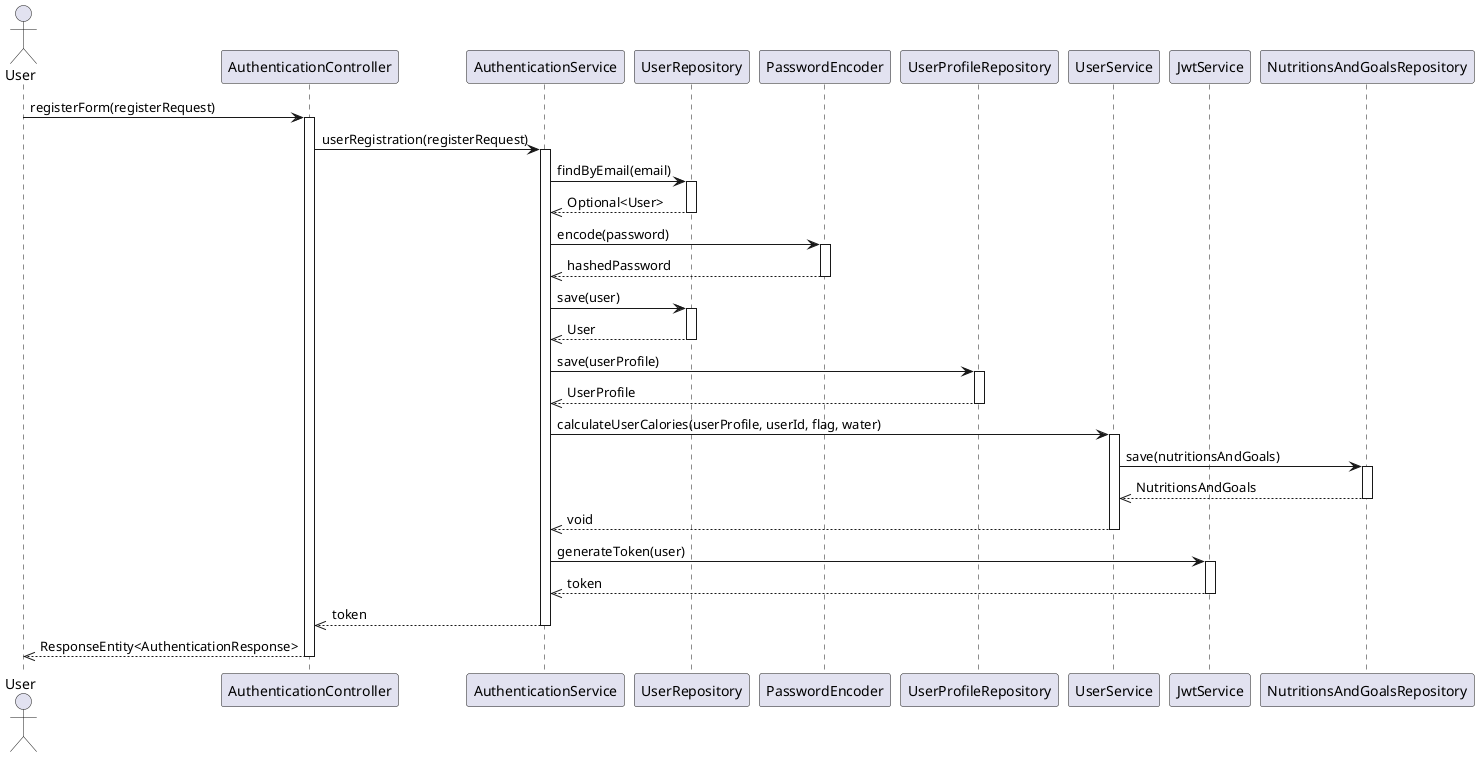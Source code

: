 @startuml
actor User
participant AuthenticationController
participant AuthenticationService
participant UserRepository
participant PasswordEncoder
participant UserProfileRepository
participant UserService
participant JwtService
participant NutritionsAndGoalsRepository

User -> AuthenticationController : registerForm(registerRequest)
activate AuthenticationController

AuthenticationController -> AuthenticationService : userRegistration(registerRequest)
activate AuthenticationService

AuthenticationService -> UserRepository : findByEmail(email)
activate UserRepository
UserRepository -->> AuthenticationService : Optional<User>
deactivate UserRepository

AuthenticationService -> PasswordEncoder : encode(password)
activate PasswordEncoder
PasswordEncoder -->> AuthenticationService : hashedPassword
deactivate PasswordEncoder

AuthenticationService -> UserRepository : save(user)
activate UserRepository
UserRepository -->> AuthenticationService : User
deactivate UserRepository

AuthenticationService -> UserProfileRepository : save(userProfile)
activate UserProfileRepository
UserProfileRepository -->> AuthenticationService : UserProfile
deactivate UserProfileRepository

AuthenticationService -> UserService : calculateUserCalories(userProfile, userId, flag, water)
activate UserService

UserService -> NutritionsAndGoalsRepository : save(nutritionsAndGoals)
activate NutritionsAndGoalsRepository
NutritionsAndGoalsRepository -->> UserService : NutritionsAndGoals
deactivate NutritionsAndGoalsRepository

UserService -->> AuthenticationService : void
deactivate UserService

AuthenticationService -> JwtService : generateToken(user)
activate JwtService
JwtService -->> AuthenticationService : token
deactivate JwtService

AuthenticationService -->> AuthenticationController : token
deactivate AuthenticationService

AuthenticationController -->> User : ResponseEntity<AuthenticationResponse>
deactivate AuthenticationController
@enduml
